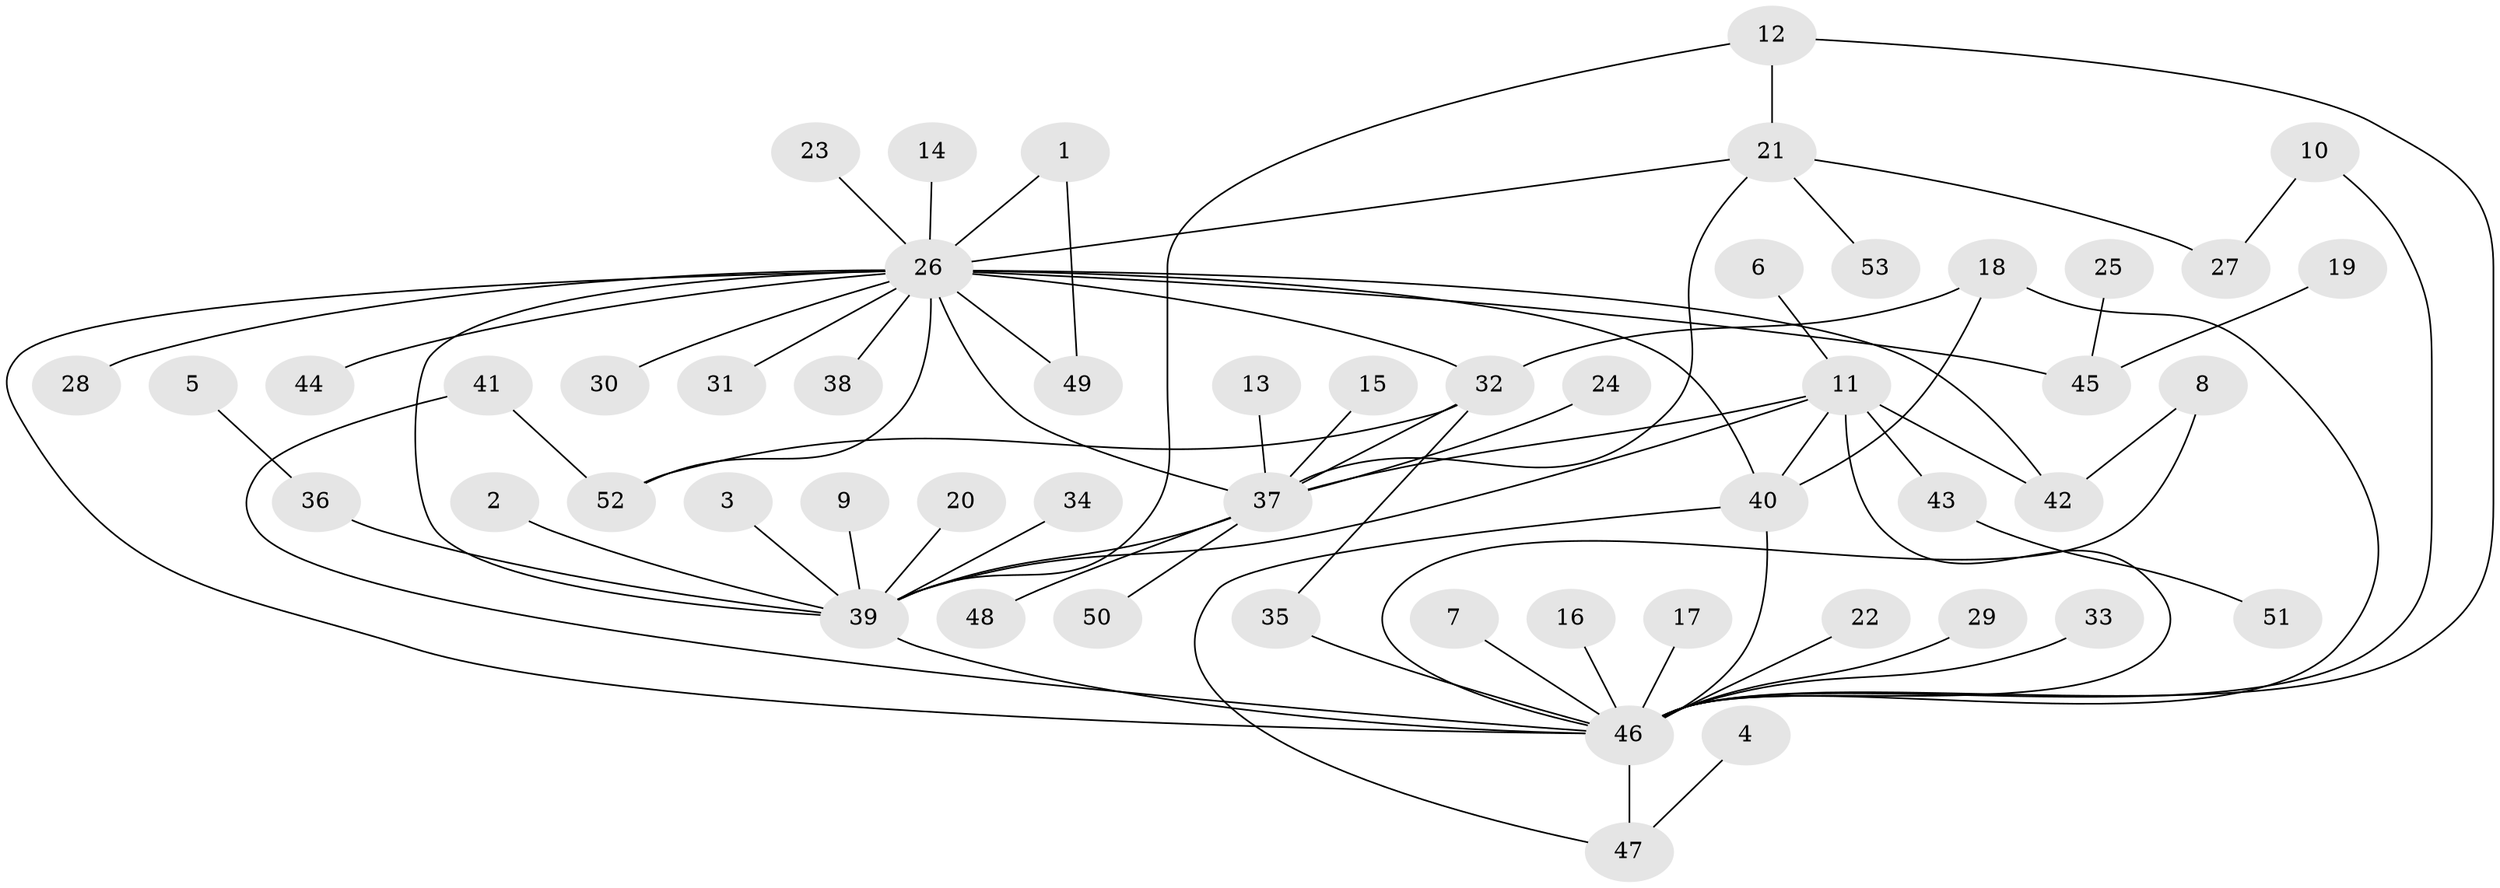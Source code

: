 // original degree distribution, {24: 0.009433962264150943, 8: 0.009433962264150943, 19: 0.009433962264150943, 15: 0.009433962264150943, 2: 0.2169811320754717, 3: 0.1320754716981132, 4: 0.07547169811320754, 1: 0.5, 6: 0.009433962264150943, 7: 0.018867924528301886, 5: 0.009433962264150943}
// Generated by graph-tools (version 1.1) at 2025/49/03/09/25 03:49:58]
// undirected, 53 vertices, 72 edges
graph export_dot {
graph [start="1"]
  node [color=gray90,style=filled];
  1;
  2;
  3;
  4;
  5;
  6;
  7;
  8;
  9;
  10;
  11;
  12;
  13;
  14;
  15;
  16;
  17;
  18;
  19;
  20;
  21;
  22;
  23;
  24;
  25;
  26;
  27;
  28;
  29;
  30;
  31;
  32;
  33;
  34;
  35;
  36;
  37;
  38;
  39;
  40;
  41;
  42;
  43;
  44;
  45;
  46;
  47;
  48;
  49;
  50;
  51;
  52;
  53;
  1 -- 26 [weight=1.0];
  1 -- 49 [weight=1.0];
  2 -- 39 [weight=1.0];
  3 -- 39 [weight=1.0];
  4 -- 47 [weight=1.0];
  5 -- 36 [weight=1.0];
  6 -- 11 [weight=1.0];
  7 -- 46 [weight=1.0];
  8 -- 42 [weight=1.0];
  8 -- 46 [weight=1.0];
  9 -- 39 [weight=1.0];
  10 -- 27 [weight=1.0];
  10 -- 46 [weight=1.0];
  11 -- 37 [weight=1.0];
  11 -- 39 [weight=1.0];
  11 -- 40 [weight=1.0];
  11 -- 42 [weight=1.0];
  11 -- 43 [weight=1.0];
  11 -- 46 [weight=1.0];
  12 -- 21 [weight=1.0];
  12 -- 39 [weight=1.0];
  12 -- 46 [weight=1.0];
  13 -- 37 [weight=1.0];
  14 -- 26 [weight=1.0];
  15 -- 37 [weight=1.0];
  16 -- 46 [weight=1.0];
  17 -- 46 [weight=1.0];
  18 -- 32 [weight=1.0];
  18 -- 40 [weight=1.0];
  18 -- 46 [weight=1.0];
  19 -- 45 [weight=1.0];
  20 -- 39 [weight=1.0];
  21 -- 26 [weight=1.0];
  21 -- 27 [weight=1.0];
  21 -- 37 [weight=1.0];
  21 -- 53 [weight=1.0];
  22 -- 46 [weight=1.0];
  23 -- 26 [weight=1.0];
  24 -- 37 [weight=1.0];
  25 -- 45 [weight=1.0];
  26 -- 28 [weight=1.0];
  26 -- 30 [weight=1.0];
  26 -- 31 [weight=1.0];
  26 -- 32 [weight=1.0];
  26 -- 37 [weight=1.0];
  26 -- 38 [weight=1.0];
  26 -- 39 [weight=1.0];
  26 -- 40 [weight=1.0];
  26 -- 42 [weight=1.0];
  26 -- 44 [weight=1.0];
  26 -- 45 [weight=1.0];
  26 -- 46 [weight=1.0];
  26 -- 49 [weight=1.0];
  26 -- 52 [weight=1.0];
  29 -- 46 [weight=1.0];
  32 -- 35 [weight=1.0];
  32 -- 37 [weight=1.0];
  32 -- 52 [weight=1.0];
  33 -- 46 [weight=1.0];
  34 -- 39 [weight=1.0];
  35 -- 46 [weight=1.0];
  36 -- 39 [weight=1.0];
  37 -- 39 [weight=1.0];
  37 -- 48 [weight=1.0];
  37 -- 50 [weight=1.0];
  39 -- 46 [weight=1.0];
  40 -- 46 [weight=1.0];
  40 -- 47 [weight=1.0];
  41 -- 46 [weight=2.0];
  41 -- 52 [weight=1.0];
  43 -- 51 [weight=1.0];
  46 -- 47 [weight=2.0];
}
